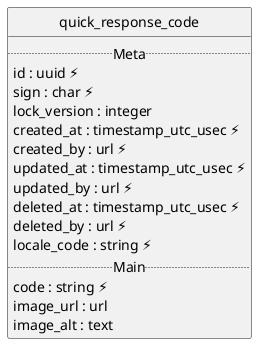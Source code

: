 @startuml uml
skinparam monochrome true
skinparam linetype ortho
hide circle

entity quick_response_code {
  .. Meta ..
  id : uuid ⚡
  sign : char ⚡
  lock_version : integer
  created_at : timestamp_utc_usec ⚡
  created_by : url ⚡
  updated_at : timestamp_utc_usec ⚡
  updated_by : url ⚡
  deleted_at : timestamp_utc_usec ⚡
  deleted_by : url ⚡
  locale_code : string ⚡
  .. Main ..
  code : string ⚡
  image_url : url
  image_alt : text
}

@enduml
